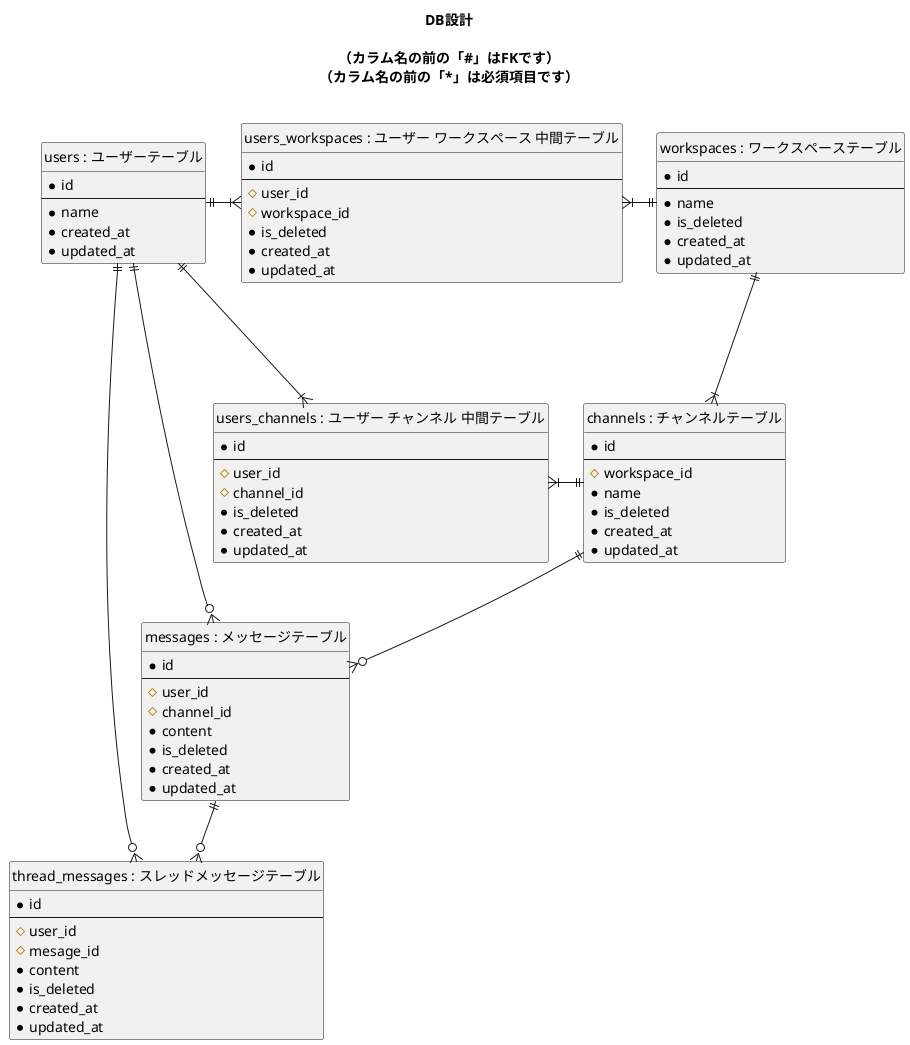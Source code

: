 @startuml

' hide the spot

' カラム名の前の「#」はFKです
' カラム名の前の「*」は必須項目です

hide circle

title
DB設計

（カラム名の前の「#」はFKです）
（カラム名の前の「*」は必須項目です）

endtitle

entity "users : ユーザーテーブル" as users {
  *id
  --
  *name
  *created_at
  *updated_at
}

entity "workspaces : ワークスペーステーブル" as workspaces {
  *id
  --
  *name
  *is_deleted
  *created_at
  *updated_at
}

entity "users_workspaces : ユーザー ワークスペース 中間テーブル" as users_workspaces {
  *id
  --
  #user_id
  #workspace_id
  *is_deleted
  *created_at
  *updated_at
}

entity "channels : チャンネルテーブル" as channels {
  *id
  --
  #workspace_id
  *name
  *is_deleted
  *created_at
  *updated_at
}

entity "users_channels : ユーザー チャンネル 中間テーブル" as users_channels {
  *id
  --
  #user_id
  #channel_id
  *is_deleted
  *created_at
  *updated_at
}

entity "messages : メッセージテーブル" as messages {
  *id
  --
  #user_id
  #channel_id
  *content
  *is_deleted
  *created_at
  *updated_at
}

entity "thread_messages : スレッドメッセージテーブル" as thread_messages {
  *id
  --
  #user_id
  #mesage_id
  *content
  *is_deleted
  *created_at
  *updated_at
}

users ||-r-|{ users_workspaces
workspaces ||-l-|{ users_workspaces
workspaces ||--d-|{ channels

users ||--d-|{ users_channels
channels ||-l-|{ users_channels

users ||--o{ messages
channels ||-d-o{ messages

users ||--o{ thread_messages
messages ||-d-o{ thread_messages

@enduml
